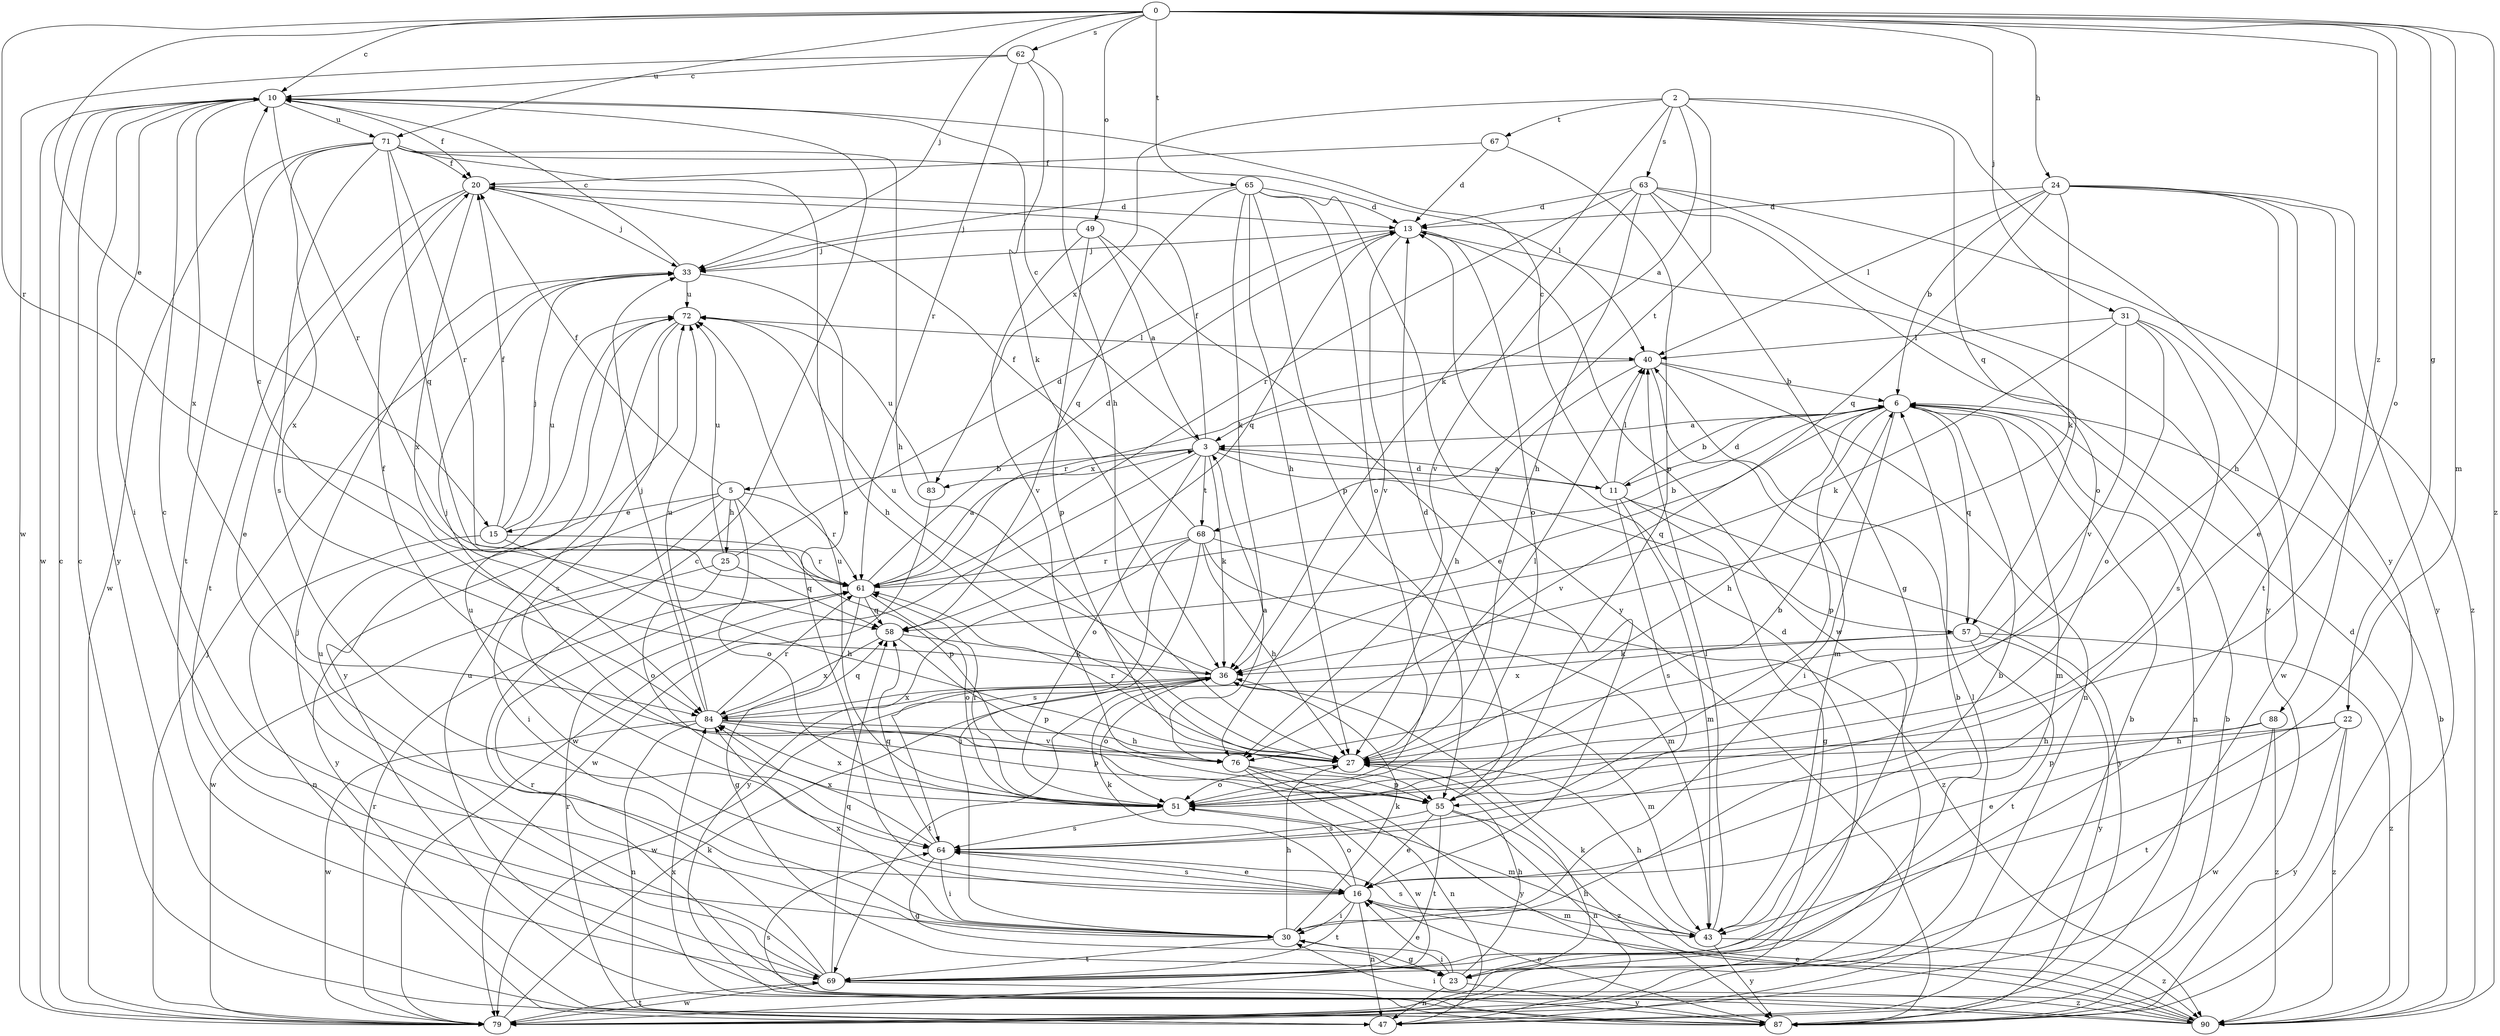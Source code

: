 strict digraph  {
0;
2;
3;
5;
6;
10;
11;
13;
15;
16;
20;
22;
23;
24;
25;
27;
30;
31;
33;
36;
40;
43;
47;
49;
51;
55;
57;
58;
61;
62;
63;
64;
65;
67;
68;
69;
71;
72;
76;
79;
83;
84;
87;
88;
90;
0 -> 10  [label=c];
0 -> 15  [label=e];
0 -> 22  [label=g];
0 -> 24  [label=h];
0 -> 31  [label=j];
0 -> 33  [label=j];
0 -> 43  [label=m];
0 -> 49  [label=o];
0 -> 51  [label=o];
0 -> 61  [label=r];
0 -> 62  [label=s];
0 -> 65  [label=t];
0 -> 71  [label=u];
0 -> 88  [label=z];
0 -> 90  [label=z];
2 -> 3  [label=a];
2 -> 36  [label=k];
2 -> 57  [label=q];
2 -> 63  [label=s];
2 -> 67  [label=t];
2 -> 68  [label=t];
2 -> 83  [label=x];
2 -> 87  [label=y];
3 -> 5  [label=b];
3 -> 10  [label=c];
3 -> 11  [label=d];
3 -> 20  [label=f];
3 -> 36  [label=k];
3 -> 51  [label=o];
3 -> 57  [label=q];
3 -> 68  [label=t];
3 -> 79  [label=w];
3 -> 83  [label=x];
5 -> 15  [label=e];
5 -> 20  [label=f];
5 -> 25  [label=h];
5 -> 30  [label=i];
5 -> 51  [label=o];
5 -> 55  [label=p];
5 -> 61  [label=r];
5 -> 87  [label=y];
6 -> 3  [label=a];
6 -> 11  [label=d];
6 -> 27  [label=h];
6 -> 30  [label=i];
6 -> 43  [label=m];
6 -> 47  [label=n];
6 -> 55  [label=p];
6 -> 57  [label=q];
6 -> 76  [label=v];
10 -> 20  [label=f];
10 -> 30  [label=i];
10 -> 61  [label=r];
10 -> 71  [label=u];
10 -> 79  [label=w];
10 -> 84  [label=x];
10 -> 87  [label=y];
11 -> 3  [label=a];
11 -> 6  [label=b];
11 -> 10  [label=c];
11 -> 23  [label=g];
11 -> 40  [label=l];
11 -> 43  [label=m];
11 -> 64  [label=s];
11 -> 87  [label=y];
13 -> 33  [label=j];
13 -> 51  [label=o];
13 -> 58  [label=q];
13 -> 76  [label=v];
13 -> 79  [label=w];
15 -> 20  [label=f];
15 -> 27  [label=h];
15 -> 33  [label=j];
15 -> 47  [label=n];
15 -> 61  [label=r];
15 -> 72  [label=u];
16 -> 30  [label=i];
16 -> 36  [label=k];
16 -> 43  [label=m];
16 -> 47  [label=n];
16 -> 51  [label=o];
16 -> 64  [label=s];
16 -> 69  [label=t];
16 -> 72  [label=u];
20 -> 13  [label=d];
20 -> 16  [label=e];
20 -> 33  [label=j];
20 -> 69  [label=t];
20 -> 84  [label=x];
22 -> 16  [label=e];
22 -> 27  [label=h];
22 -> 69  [label=t];
22 -> 87  [label=y];
22 -> 90  [label=z];
23 -> 6  [label=b];
23 -> 16  [label=e];
23 -> 27  [label=h];
23 -> 30  [label=i];
23 -> 47  [label=n];
23 -> 87  [label=y];
24 -> 6  [label=b];
24 -> 13  [label=d];
24 -> 16  [label=e];
24 -> 27  [label=h];
24 -> 36  [label=k];
24 -> 40  [label=l];
24 -> 58  [label=q];
24 -> 69  [label=t];
24 -> 87  [label=y];
25 -> 13  [label=d];
25 -> 51  [label=o];
25 -> 58  [label=q];
25 -> 72  [label=u];
25 -> 79  [label=w];
27 -> 20  [label=f];
27 -> 40  [label=l];
27 -> 51  [label=o];
27 -> 61  [label=r];
30 -> 6  [label=b];
30 -> 10  [label=c];
30 -> 23  [label=g];
30 -> 27  [label=h];
30 -> 36  [label=k];
30 -> 69  [label=t];
30 -> 84  [label=x];
31 -> 36  [label=k];
31 -> 40  [label=l];
31 -> 51  [label=o];
31 -> 64  [label=s];
31 -> 76  [label=v];
31 -> 79  [label=w];
33 -> 10  [label=c];
33 -> 27  [label=h];
33 -> 72  [label=u];
36 -> 10  [label=c];
36 -> 43  [label=m];
36 -> 51  [label=o];
36 -> 69  [label=t];
36 -> 72  [label=u];
36 -> 79  [label=w];
36 -> 84  [label=x];
40 -> 6  [label=b];
40 -> 27  [label=h];
40 -> 43  [label=m];
40 -> 47  [label=n];
40 -> 61  [label=r];
43 -> 27  [label=h];
43 -> 40  [label=l];
43 -> 64  [label=s];
43 -> 87  [label=y];
43 -> 90  [label=z];
47 -> 6  [label=b];
47 -> 10  [label=c];
47 -> 61  [label=r];
49 -> 3  [label=a];
49 -> 16  [label=e];
49 -> 33  [label=j];
49 -> 55  [label=p];
49 -> 76  [label=v];
51 -> 6  [label=b];
51 -> 43  [label=m];
51 -> 61  [label=r];
51 -> 64  [label=s];
51 -> 72  [label=u];
51 -> 84  [label=x];
55 -> 13  [label=d];
55 -> 16  [label=e];
55 -> 47  [label=n];
55 -> 64  [label=s];
55 -> 69  [label=t];
55 -> 90  [label=z];
57 -> 36  [label=k];
57 -> 69  [label=t];
57 -> 84  [label=x];
57 -> 87  [label=y];
57 -> 90  [label=z];
58 -> 36  [label=k];
58 -> 55  [label=p];
58 -> 84  [label=x];
61 -> 3  [label=a];
61 -> 6  [label=b];
61 -> 13  [label=d];
61 -> 23  [label=g];
61 -> 51  [label=o];
61 -> 58  [label=q];
62 -> 10  [label=c];
62 -> 27  [label=h];
62 -> 36  [label=k];
62 -> 61  [label=r];
62 -> 79  [label=w];
63 -> 13  [label=d];
63 -> 23  [label=g];
63 -> 27  [label=h];
63 -> 51  [label=o];
63 -> 61  [label=r];
63 -> 76  [label=v];
63 -> 87  [label=y];
63 -> 90  [label=z];
64 -> 16  [label=e];
64 -> 23  [label=g];
64 -> 30  [label=i];
64 -> 58  [label=q];
64 -> 84  [label=x];
65 -> 13  [label=d];
65 -> 27  [label=h];
65 -> 33  [label=j];
65 -> 36  [label=k];
65 -> 51  [label=o];
65 -> 55  [label=p];
65 -> 58  [label=q];
65 -> 87  [label=y];
67 -> 13  [label=d];
67 -> 20  [label=f];
67 -> 55  [label=p];
68 -> 20  [label=f];
68 -> 27  [label=h];
68 -> 30  [label=i];
68 -> 43  [label=m];
68 -> 61  [label=r];
68 -> 64  [label=s];
68 -> 87  [label=y];
68 -> 90  [label=z];
69 -> 33  [label=j];
69 -> 58  [label=q];
69 -> 61  [label=r];
69 -> 72  [label=u];
69 -> 79  [label=w];
69 -> 90  [label=z];
71 -> 16  [label=e];
71 -> 20  [label=f];
71 -> 27  [label=h];
71 -> 40  [label=l];
71 -> 58  [label=q];
71 -> 61  [label=r];
71 -> 64  [label=s];
71 -> 69  [label=t];
71 -> 79  [label=w];
71 -> 84  [label=x];
72 -> 40  [label=l];
72 -> 64  [label=s];
72 -> 87  [label=y];
76 -> 3  [label=a];
76 -> 33  [label=j];
76 -> 47  [label=n];
76 -> 55  [label=p];
76 -> 79  [label=w];
76 -> 87  [label=y];
79 -> 10  [label=c];
79 -> 13  [label=d];
79 -> 27  [label=h];
79 -> 33  [label=j];
79 -> 36  [label=k];
79 -> 40  [label=l];
79 -> 61  [label=r];
79 -> 69  [label=t];
83 -> 72  [label=u];
83 -> 79  [label=w];
84 -> 27  [label=h];
84 -> 33  [label=j];
84 -> 47  [label=n];
84 -> 55  [label=p];
84 -> 58  [label=q];
84 -> 61  [label=r];
84 -> 72  [label=u];
84 -> 76  [label=v];
84 -> 79  [label=w];
87 -> 6  [label=b];
87 -> 16  [label=e];
87 -> 64  [label=s];
87 -> 84  [label=x];
88 -> 27  [label=h];
88 -> 55  [label=p];
88 -> 79  [label=w];
88 -> 90  [label=z];
90 -> 6  [label=b];
90 -> 10  [label=c];
90 -> 13  [label=d];
90 -> 16  [label=e];
90 -> 30  [label=i];
90 -> 36  [label=k];
90 -> 72  [label=u];
}
